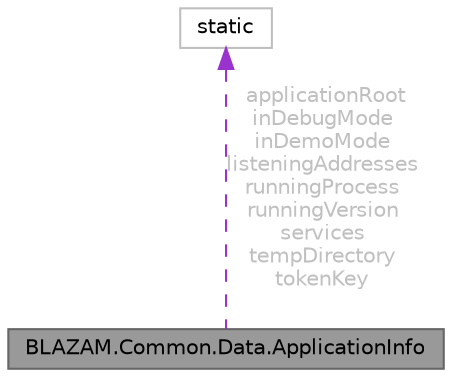 digraph "BLAZAM.Common.Data.ApplicationInfo"
{
 // LATEX_PDF_SIZE
  bgcolor="transparent";
  edge [fontname=Helvetica,fontsize=10,labelfontname=Helvetica,labelfontsize=10];
  node [fontname=Helvetica,fontsize=10,shape=box,height=0.2,width=0.4];
  Node1 [id="Node000001",label="BLAZAM.Common.Data.ApplicationInfo",height=0.2,width=0.4,color="gray40", fillcolor="grey60", style="filled", fontcolor="black",tooltip="A store of base configuration,process, and directory defaults for the application."];
  Node2 -> Node1 [id="edge1_Node000001_Node000002",dir="back",color="darkorchid3",style="dashed",tooltip=" ",label=" applicationRoot\ninDebugMode\ninDemoMode\nlisteningAddresses\nrunningProcess\nrunningVersion\nservices\ntempDirectory\ntokenKey",fontcolor="grey" ];
  Node2 [id="Node000002",label="static",height=0.2,width=0.4,color="grey75", fillcolor="white", style="filled",tooltip=" "];
}
